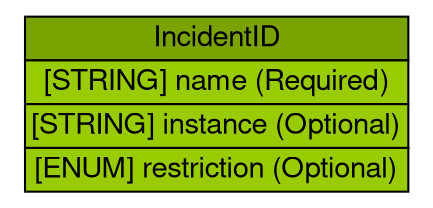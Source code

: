 digraph IncidentID {
	graph [bb="0,0,199,92",
		rankdir=LR
	];
	node [label="\N"];
	IncidentID	 [height=1.2778,
		label=<<table BORDER="0" CELLBORDER="1" CELLSPACING="0"> <tr> <td BGCOLOR="#7aa300" HREF="#" TITLE="The IncidentID class represents an incident tracking number that is unique in the context of the CSIRT and identifies the activity characterized in an IODEF Document. This identifier would serve as an index into the CSIRT incident handling system. The combination of the name attribute and the string in the element content MUST be a globally unique identifier describing the activity. Documents generated by a given CSIRT MUST NOT reuse the same value unless they are referencing the same incident. "><FONT FACE="Nimbus Sans L">IncidentID</FONT></td> </tr>" %<tr><td BGCOLOR="#99CC00"  HREF="#" TITLE="An identifier describing the CSIRT that created the document.  In order to have a globally unique CSIRT name, the fully qualified domain name associated with the CSIRT MUST be used."><FONT FACE="Nimbus Sans L">[STRING] name (Required)</FONT></td></tr>%<tr><td BGCOLOR="#99CC00"  HREF="#" TITLE="An identifier referencing a subset of the named incident."><FONT FACE="Nimbus Sans L">[STRING] instance (Optional)</FONT></td></tr>%<tr><td BGCOLOR="#99CC00"  HREF="#" TITLE="This attribute has been defined in Section 3.2."><FONT FACE="Nimbus Sans L">[ENUM] restriction (Optional)</FONT></td></tr>%</table>>,
		pos="99.5,46",
		shape=plaintext,
		width=2.7639];
}
